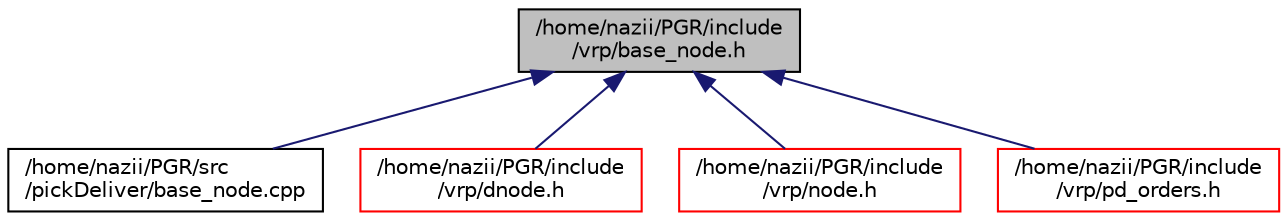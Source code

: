 digraph "/home/nazii/PGR/include/vrp/base_node.h"
{
  edge [fontname="Helvetica",fontsize="10",labelfontname="Helvetica",labelfontsize="10"];
  node [fontname="Helvetica",fontsize="10",shape=record];
  Node4 [label="/home/nazii/PGR/include\l/vrp/base_node.h",height=0.2,width=0.4,color="black", fillcolor="grey75", style="filled", fontcolor="black"];
  Node4 -> Node5 [dir="back",color="midnightblue",fontsize="10",style="solid",fontname="Helvetica"];
  Node5 [label="/home/nazii/PGR/src\l/pickDeliver/base_node.cpp",height=0.2,width=0.4,color="black", fillcolor="white", style="filled",URL="$base__node_8cpp.html"];
  Node4 -> Node6 [dir="back",color="midnightblue",fontsize="10",style="solid",fontname="Helvetica"];
  Node6 [label="/home/nazii/PGR/include\l/vrp/dnode.h",height=0.2,width=0.4,color="red", fillcolor="white", style="filled",URL="$dnode_8h.html"];
  Node4 -> Node10 [dir="back",color="midnightblue",fontsize="10",style="solid",fontname="Helvetica"];
  Node10 [label="/home/nazii/PGR/include\l/vrp/node.h",height=0.2,width=0.4,color="red", fillcolor="white", style="filled",URL="$node_8h.html"];
  Node4 -> Node35 [dir="back",color="midnightblue",fontsize="10",style="solid",fontname="Helvetica"];
  Node35 [label="/home/nazii/PGR/include\l/vrp/pd_orders.h",height=0.2,width=0.4,color="red", fillcolor="white", style="filled",URL="$pd__orders_8h.html"];
}
